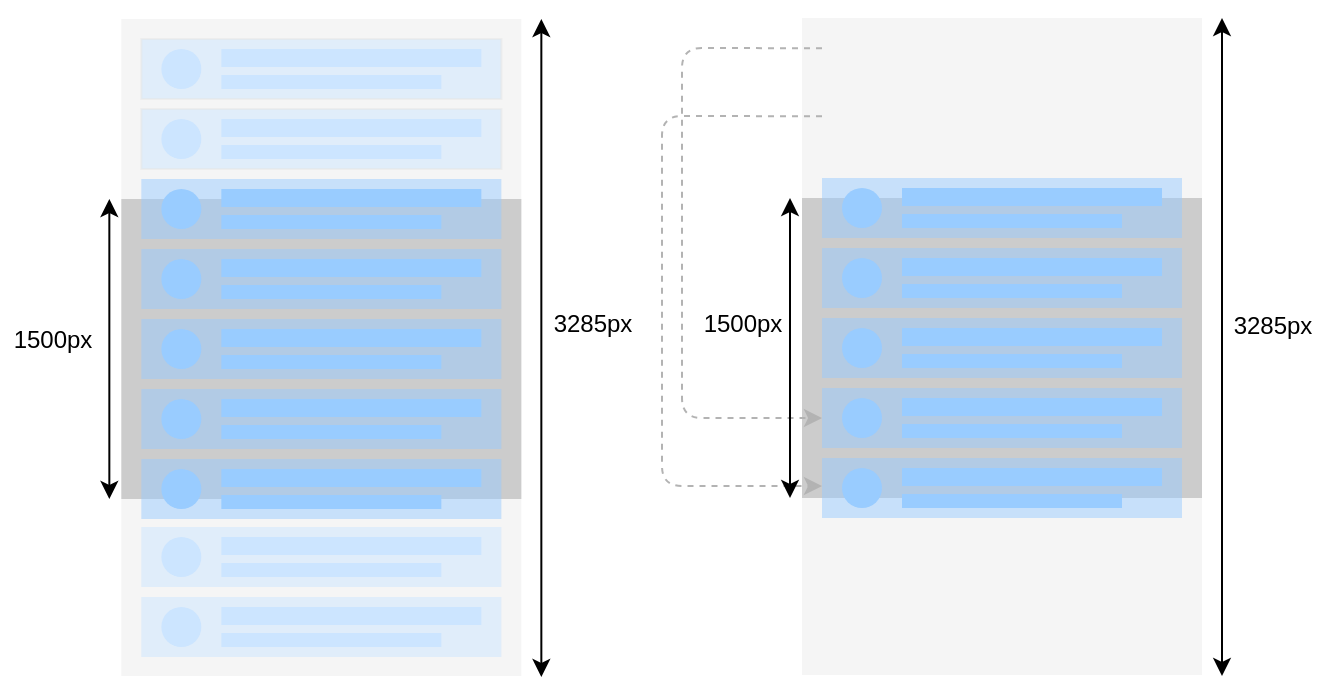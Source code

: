 <mxfile version="12.8.4" type="device"><diagram id="p4ANTDPqCRQUyjsEeMAJ" name="Page-1"><mxGraphModel dx="1248" dy="712" grid="1" gridSize="10" guides="1" tooltips="1" connect="1" arrows="1" fold="1" page="1" pageScale="1" pageWidth="827" pageHeight="1169" math="0" shadow="0"><root><mxCell id="0"/><mxCell id="1" parent="0"/><mxCell id="5kXkZsDfTcPth_zwzRHy-77" value="" style="rounded=0;whiteSpace=wrap;html=1;strokeColor=none;fillColor=#F5F5F5;" vertex="1" parent="1"><mxGeometry x="430" y="97" width="200" height="328.5" as="geometry"/></mxCell><mxCell id="5kXkZsDfTcPth_zwzRHy-78" value="" style="rounded=0;whiteSpace=wrap;html=1;strokeColor=none;fillColor=#CCCCCC;" vertex="1" parent="1"><mxGeometry x="430" y="187" width="200" height="150" as="geometry"/></mxCell><mxCell id="5kXkZsDfTcPth_zwzRHy-71" value="" style="rounded=0;whiteSpace=wrap;html=1;strokeColor=none;fillColor=#F5F5F5;" vertex="1" parent="1"><mxGeometry x="89.67" y="97.5" width="200" height="328.5" as="geometry"/></mxCell><mxCell id="5kXkZsDfTcPth_zwzRHy-70" value="" style="rounded=0;whiteSpace=wrap;html=1;strokeColor=none;fillColor=#CCCCCC;" vertex="1" parent="1"><mxGeometry x="89.67" y="187.5" width="200" height="150" as="geometry"/></mxCell><mxCell id="5kXkZsDfTcPth_zwzRHy-1" value="" style="rounded=0;whiteSpace=wrap;html=1;fillColor=#CCE5FF;textOpacity=50;opacity=50;strokeColor=#E6E6E6;" vertex="1" parent="1"><mxGeometry x="99.67" y="107.5" width="180" height="30" as="geometry"/></mxCell><mxCell id="5kXkZsDfTcPth_zwzRHy-23" value="" style="ellipse;whiteSpace=wrap;html=1;fillColor=#CCE5FF;strokeColor=none;" vertex="1" parent="1"><mxGeometry x="109.67" y="112.5" width="20" height="20" as="geometry"/></mxCell><mxCell id="5kXkZsDfTcPth_zwzRHy-24" value="" style="rounded=0;whiteSpace=wrap;html=1;fillColor=#CCE5FF;strokeColor=none;" vertex="1" parent="1"><mxGeometry x="139.67" y="112.5" width="130" height="9" as="geometry"/></mxCell><mxCell id="5kXkZsDfTcPth_zwzRHy-25" value="" style="rounded=0;whiteSpace=wrap;html=1;fillColor=#CCE5FF;strokeColor=none;" vertex="1" parent="1"><mxGeometry x="139.67" y="125.5" width="110" height="7" as="geometry"/></mxCell><mxCell id="5kXkZsDfTcPth_zwzRHy-30" value="" style="rounded=0;whiteSpace=wrap;html=1;fillColor=#CCE5FF;textOpacity=50;opacity=50;strokeColor=#E6E6E6;" vertex="1" parent="1"><mxGeometry x="99.67" y="142.5" width="180" height="30" as="geometry"/></mxCell><mxCell id="5kXkZsDfTcPth_zwzRHy-31" value="" style="ellipse;whiteSpace=wrap;html=1;fillColor=#CCE5FF;strokeColor=none;" vertex="1" parent="1"><mxGeometry x="109.67" y="147.5" width="20" height="20" as="geometry"/></mxCell><mxCell id="5kXkZsDfTcPth_zwzRHy-32" value="" style="rounded=0;whiteSpace=wrap;html=1;fillColor=#CCE5FF;strokeColor=none;" vertex="1" parent="1"><mxGeometry x="139.67" y="147.5" width="130" height="9" as="geometry"/></mxCell><mxCell id="5kXkZsDfTcPth_zwzRHy-33" value="" style="rounded=0;whiteSpace=wrap;html=1;fillColor=#CCE5FF;strokeColor=none;" vertex="1" parent="1"><mxGeometry x="139.67" y="160.5" width="110" height="7" as="geometry"/></mxCell><mxCell id="5kXkZsDfTcPth_zwzRHy-34" value="" style="rounded=0;whiteSpace=wrap;html=1;fillColor=#99CCFF;textOpacity=50;opacity=50;strokeColor=none;" vertex="1" parent="1"><mxGeometry x="99.67" y="177.5" width="180" height="30" as="geometry"/></mxCell><mxCell id="5kXkZsDfTcPth_zwzRHy-35" value="" style="ellipse;whiteSpace=wrap;html=1;fillColor=#99CCFF;strokeColor=none;" vertex="1" parent="1"><mxGeometry x="109.67" y="182.5" width="20" height="20" as="geometry"/></mxCell><mxCell id="5kXkZsDfTcPth_zwzRHy-36" value="" style="rounded=0;whiteSpace=wrap;html=1;fillColor=#99CCFF;strokeColor=none;" vertex="1" parent="1"><mxGeometry x="139.67" y="182.5" width="130" height="9" as="geometry"/></mxCell><mxCell id="5kXkZsDfTcPth_zwzRHy-37" value="" style="rounded=0;whiteSpace=wrap;html=1;fillColor=#99CCFF;strokeColor=none;" vertex="1" parent="1"><mxGeometry x="139.67" y="195.5" width="110" height="7" as="geometry"/></mxCell><mxCell id="5kXkZsDfTcPth_zwzRHy-38" value="" style="rounded=0;whiteSpace=wrap;html=1;fillColor=#99CCFF;textOpacity=50;opacity=50;strokeColor=none;" vertex="1" parent="1"><mxGeometry x="99.67" y="212.5" width="180" height="30" as="geometry"/></mxCell><mxCell id="5kXkZsDfTcPth_zwzRHy-39" value="" style="ellipse;whiteSpace=wrap;html=1;fillColor=#99CCFF;strokeColor=none;" vertex="1" parent="1"><mxGeometry x="109.67" y="217.5" width="20" height="20" as="geometry"/></mxCell><mxCell id="5kXkZsDfTcPth_zwzRHy-40" value="" style="rounded=0;whiteSpace=wrap;html=1;fillColor=#99CCFF;strokeColor=none;" vertex="1" parent="1"><mxGeometry x="139.67" y="217.5" width="130" height="9" as="geometry"/></mxCell><mxCell id="5kXkZsDfTcPth_zwzRHy-41" value="" style="rounded=0;whiteSpace=wrap;html=1;fillColor=#99CCFF;strokeColor=none;" vertex="1" parent="1"><mxGeometry x="139.67" y="230.5" width="110" height="7" as="geometry"/></mxCell><mxCell id="5kXkZsDfTcPth_zwzRHy-42" value="" style="rounded=0;whiteSpace=wrap;html=1;fillColor=#99CCFF;textOpacity=50;opacity=50;strokeColor=none;" vertex="1" parent="1"><mxGeometry x="99.67" y="247.5" width="180" height="30" as="geometry"/></mxCell><mxCell id="5kXkZsDfTcPth_zwzRHy-43" value="" style="ellipse;whiteSpace=wrap;html=1;fillColor=#99CCFF;strokeColor=none;" vertex="1" parent="1"><mxGeometry x="109.67" y="252.5" width="20" height="20" as="geometry"/></mxCell><mxCell id="5kXkZsDfTcPth_zwzRHy-44" value="" style="rounded=0;whiteSpace=wrap;html=1;fillColor=#99CCFF;strokeColor=none;" vertex="1" parent="1"><mxGeometry x="139.67" y="252.5" width="130" height="9" as="geometry"/></mxCell><mxCell id="5kXkZsDfTcPth_zwzRHy-45" value="" style="rounded=0;whiteSpace=wrap;html=1;fillColor=#99CCFF;strokeColor=none;" vertex="1" parent="1"><mxGeometry x="139.67" y="265.5" width="110" height="7" as="geometry"/></mxCell><mxCell id="5kXkZsDfTcPth_zwzRHy-46" value="" style="rounded=0;whiteSpace=wrap;html=1;fillColor=#99CCFF;textOpacity=50;opacity=50;strokeColor=none;" vertex="1" parent="1"><mxGeometry x="99.67" y="282.5" width="180" height="30" as="geometry"/></mxCell><mxCell id="5kXkZsDfTcPth_zwzRHy-47" value="" style="ellipse;whiteSpace=wrap;html=1;fillColor=#99CCFF;strokeColor=none;" vertex="1" parent="1"><mxGeometry x="109.67" y="287.5" width="20" height="20" as="geometry"/></mxCell><mxCell id="5kXkZsDfTcPth_zwzRHy-48" value="" style="rounded=0;whiteSpace=wrap;html=1;fillColor=#99CCFF;strokeColor=none;" vertex="1" parent="1"><mxGeometry x="139.67" y="287.5" width="130" height="9" as="geometry"/></mxCell><mxCell id="5kXkZsDfTcPth_zwzRHy-49" value="" style="rounded=0;whiteSpace=wrap;html=1;fillColor=#99CCFF;strokeColor=none;" vertex="1" parent="1"><mxGeometry x="139.67" y="300.5" width="110" height="7" as="geometry"/></mxCell><mxCell id="5kXkZsDfTcPth_zwzRHy-50" value="" style="rounded=0;whiteSpace=wrap;html=1;fillColor=#99CCFF;textOpacity=50;opacity=50;strokeColor=none;" vertex="1" parent="1"><mxGeometry x="99.67" y="317.5" width="180" height="30" as="geometry"/></mxCell><mxCell id="5kXkZsDfTcPth_zwzRHy-51" value="" style="ellipse;whiteSpace=wrap;html=1;fillColor=#99CCFF;strokeColor=none;" vertex="1" parent="1"><mxGeometry x="109.67" y="322.5" width="20" height="20" as="geometry"/></mxCell><mxCell id="5kXkZsDfTcPth_zwzRHy-52" value="" style="rounded=0;whiteSpace=wrap;html=1;fillColor=#99CCFF;strokeColor=none;" vertex="1" parent="1"><mxGeometry x="139.67" y="322.5" width="130" height="9" as="geometry"/></mxCell><mxCell id="5kXkZsDfTcPth_zwzRHy-53" value="" style="rounded=0;whiteSpace=wrap;html=1;fillColor=#99CCFF;strokeColor=none;" vertex="1" parent="1"><mxGeometry x="139.67" y="335.5" width="110" height="7" as="geometry"/></mxCell><mxCell id="5kXkZsDfTcPth_zwzRHy-62" value="" style="rounded=0;whiteSpace=wrap;html=1;fillColor=#CCE5FF;textOpacity=50;opacity=50;strokeColor=none;" vertex="1" parent="1"><mxGeometry x="99.67" y="351.5" width="180" height="30" as="geometry"/></mxCell><mxCell id="5kXkZsDfTcPth_zwzRHy-63" value="" style="ellipse;whiteSpace=wrap;html=1;fillColor=#CCE5FF;strokeColor=none;" vertex="1" parent="1"><mxGeometry x="109.67" y="356.5" width="20" height="20" as="geometry"/></mxCell><mxCell id="5kXkZsDfTcPth_zwzRHy-64" value="" style="rounded=0;whiteSpace=wrap;html=1;fillColor=#CCE5FF;strokeColor=none;" vertex="1" parent="1"><mxGeometry x="139.67" y="356.5" width="130" height="9" as="geometry"/></mxCell><mxCell id="5kXkZsDfTcPth_zwzRHy-65" value="" style="rounded=0;whiteSpace=wrap;html=1;fillColor=#CCE5FF;strokeColor=none;" vertex="1" parent="1"><mxGeometry x="139.67" y="369.5" width="110" height="7" as="geometry"/></mxCell><mxCell id="5kXkZsDfTcPth_zwzRHy-66" value="" style="rounded=0;whiteSpace=wrap;html=1;fillColor=#CCE5FF;textOpacity=50;opacity=50;strokeColor=none;" vertex="1" parent="1"><mxGeometry x="99.67" y="386.5" width="180" height="30" as="geometry"/></mxCell><mxCell id="5kXkZsDfTcPth_zwzRHy-67" value="" style="ellipse;whiteSpace=wrap;html=1;fillColor=#CCE5FF;strokeColor=none;" vertex="1" parent="1"><mxGeometry x="109.67" y="391.5" width="20" height="20" as="geometry"/></mxCell><mxCell id="5kXkZsDfTcPth_zwzRHy-68" value="" style="rounded=0;whiteSpace=wrap;html=1;fillColor=#CCE5FF;strokeColor=none;" vertex="1" parent="1"><mxGeometry x="139.67" y="391.5" width="130" height="9" as="geometry"/></mxCell><mxCell id="5kXkZsDfTcPth_zwzRHy-69" value="" style="rounded=0;whiteSpace=wrap;html=1;fillColor=#CCE5FF;strokeColor=none;" vertex="1" parent="1"><mxGeometry x="139.67" y="404.5" width="110" height="7" as="geometry"/></mxCell><mxCell id="5kXkZsDfTcPth_zwzRHy-72" value="" style="endArrow=classic;startArrow=classic;html=1;" edge="1" parent="1"><mxGeometry width="50" height="50" relative="1" as="geometry"><mxPoint x="299.67" y="426.5" as="sourcePoint"/><mxPoint x="299.67" y="97.5" as="targetPoint"/></mxGeometry></mxCell><mxCell id="5kXkZsDfTcPth_zwzRHy-74" value="3285px" style="text;html=1;align=center;verticalAlign=middle;resizable=0;points=[];autosize=1;" vertex="1" parent="1"><mxGeometry x="300" y="239.5" width="50" height="20" as="geometry"/></mxCell><mxCell id="5kXkZsDfTcPth_zwzRHy-75" value="" style="endArrow=classic;startArrow=classic;html=1;" edge="1" parent="1"><mxGeometry width="50" height="50" relative="1" as="geometry"><mxPoint x="83.67" y="337.5" as="sourcePoint"/><mxPoint x="83.67" y="187.5" as="targetPoint"/></mxGeometry></mxCell><mxCell id="5kXkZsDfTcPth_zwzRHy-76" value="1500px" style="text;html=1;align=center;verticalAlign=middle;resizable=0;points=[];autosize=1;" vertex="1" parent="1"><mxGeometry x="29.67" y="247.5" width="50" height="20" as="geometry"/></mxCell><mxCell id="5kXkZsDfTcPth_zwzRHy-87" value="" style="rounded=0;whiteSpace=wrap;html=1;fillColor=#99CCFF;textOpacity=50;opacity=50;strokeColor=none;" vertex="1" parent="1"><mxGeometry x="440" y="177" width="180" height="30" as="geometry"/></mxCell><mxCell id="5kXkZsDfTcPth_zwzRHy-88" value="" style="ellipse;whiteSpace=wrap;html=1;fillColor=#99CCFF;strokeColor=none;" vertex="1" parent="1"><mxGeometry x="450" y="182" width="20" height="20" as="geometry"/></mxCell><mxCell id="5kXkZsDfTcPth_zwzRHy-89" value="" style="rounded=0;whiteSpace=wrap;html=1;fillColor=#99CCFF;strokeColor=none;" vertex="1" parent="1"><mxGeometry x="480" y="182" width="130" height="9" as="geometry"/></mxCell><mxCell id="5kXkZsDfTcPth_zwzRHy-90" value="" style="rounded=0;whiteSpace=wrap;html=1;fillColor=#99CCFF;strokeColor=none;" vertex="1" parent="1"><mxGeometry x="480" y="195" width="110" height="7" as="geometry"/></mxCell><mxCell id="5kXkZsDfTcPth_zwzRHy-91" value="" style="rounded=0;whiteSpace=wrap;html=1;fillColor=#99CCFF;textOpacity=50;opacity=50;strokeColor=none;" vertex="1" parent="1"><mxGeometry x="440" y="212" width="180" height="30" as="geometry"/></mxCell><mxCell id="5kXkZsDfTcPth_zwzRHy-92" value="" style="ellipse;whiteSpace=wrap;html=1;fillColor=#99CCFF;strokeColor=none;" vertex="1" parent="1"><mxGeometry x="450" y="217" width="20" height="20" as="geometry"/></mxCell><mxCell id="5kXkZsDfTcPth_zwzRHy-93" value="" style="rounded=0;whiteSpace=wrap;html=1;fillColor=#99CCFF;strokeColor=none;" vertex="1" parent="1"><mxGeometry x="480" y="217" width="130" height="9" as="geometry"/></mxCell><mxCell id="5kXkZsDfTcPth_zwzRHy-94" value="" style="rounded=0;whiteSpace=wrap;html=1;fillColor=#99CCFF;strokeColor=none;" vertex="1" parent="1"><mxGeometry x="480" y="230" width="110" height="7" as="geometry"/></mxCell><mxCell id="5kXkZsDfTcPth_zwzRHy-95" value="" style="rounded=0;whiteSpace=wrap;html=1;fillColor=#99CCFF;textOpacity=50;opacity=50;strokeColor=none;" vertex="1" parent="1"><mxGeometry x="440" y="247" width="180" height="30" as="geometry"/></mxCell><mxCell id="5kXkZsDfTcPth_zwzRHy-96" value="" style="ellipse;whiteSpace=wrap;html=1;fillColor=#99CCFF;strokeColor=none;" vertex="1" parent="1"><mxGeometry x="450" y="252" width="20" height="20" as="geometry"/></mxCell><mxCell id="5kXkZsDfTcPth_zwzRHy-97" value="" style="rounded=0;whiteSpace=wrap;html=1;fillColor=#99CCFF;strokeColor=none;" vertex="1" parent="1"><mxGeometry x="480" y="252" width="130" height="9" as="geometry"/></mxCell><mxCell id="5kXkZsDfTcPth_zwzRHy-98" value="" style="rounded=0;whiteSpace=wrap;html=1;fillColor=#99CCFF;strokeColor=none;" vertex="1" parent="1"><mxGeometry x="480" y="265" width="110" height="7" as="geometry"/></mxCell><mxCell id="5kXkZsDfTcPth_zwzRHy-99" value="" style="rounded=0;whiteSpace=wrap;html=1;fillColor=#99CCFF;textOpacity=50;opacity=50;strokeColor=none;" vertex="1" parent="1"><mxGeometry x="440" y="282" width="180" height="30" as="geometry"/></mxCell><mxCell id="5kXkZsDfTcPth_zwzRHy-100" value="" style="ellipse;whiteSpace=wrap;html=1;fillColor=#99CCFF;strokeColor=none;" vertex="1" parent="1"><mxGeometry x="450" y="287" width="20" height="20" as="geometry"/></mxCell><mxCell id="5kXkZsDfTcPth_zwzRHy-101" value="" style="rounded=0;whiteSpace=wrap;html=1;fillColor=#99CCFF;strokeColor=none;" vertex="1" parent="1"><mxGeometry x="480" y="287" width="130" height="9" as="geometry"/></mxCell><mxCell id="5kXkZsDfTcPth_zwzRHy-102" value="" style="rounded=0;whiteSpace=wrap;html=1;fillColor=#99CCFF;strokeColor=none;" vertex="1" parent="1"><mxGeometry x="480" y="300" width="110" height="7" as="geometry"/></mxCell><mxCell id="5kXkZsDfTcPth_zwzRHy-103" value="" style="rounded=0;whiteSpace=wrap;html=1;fillColor=#99CCFF;textOpacity=50;opacity=50;strokeColor=none;" vertex="1" parent="1"><mxGeometry x="440" y="317" width="180" height="30" as="geometry"/></mxCell><mxCell id="5kXkZsDfTcPth_zwzRHy-104" value="" style="ellipse;whiteSpace=wrap;html=1;fillColor=#99CCFF;strokeColor=none;" vertex="1" parent="1"><mxGeometry x="450" y="322" width="20" height="20" as="geometry"/></mxCell><mxCell id="5kXkZsDfTcPth_zwzRHy-105" value="" style="rounded=0;whiteSpace=wrap;html=1;fillColor=#99CCFF;strokeColor=none;" vertex="1" parent="1"><mxGeometry x="480" y="322" width="130" height="9" as="geometry"/></mxCell><mxCell id="5kXkZsDfTcPth_zwzRHy-106" value="" style="rounded=0;whiteSpace=wrap;html=1;fillColor=#99CCFF;strokeColor=none;" vertex="1" parent="1"><mxGeometry x="480" y="335" width="110" height="7" as="geometry"/></mxCell><mxCell id="5kXkZsDfTcPth_zwzRHy-115" value="" style="endArrow=classic;startArrow=classic;html=1;" edge="1" parent="1"><mxGeometry width="50" height="50" relative="1" as="geometry"><mxPoint x="640" y="426.0" as="sourcePoint"/><mxPoint x="640" y="97" as="targetPoint"/></mxGeometry></mxCell><mxCell id="5kXkZsDfTcPth_zwzRHy-116" value="3285px" style="text;html=1;align=center;verticalAlign=middle;resizable=0;points=[];autosize=1;" vertex="1" parent="1"><mxGeometry x="640" y="241" width="50" height="20" as="geometry"/></mxCell><mxCell id="5kXkZsDfTcPth_zwzRHy-118" value="1500px" style="text;html=1;align=center;verticalAlign=middle;resizable=0;points=[];autosize=1;" vertex="1" parent="1"><mxGeometry x="375" y="240" width="50" height="20" as="geometry"/></mxCell><mxCell id="5kXkZsDfTcPth_zwzRHy-120" value="" style="endArrow=classic;html=1;entryX=0;entryY=0.5;entryDx=0;entryDy=0;exitX=0.05;exitY=0.046;exitDx=0;exitDy=0;exitPerimeter=0;dashed=1;strokeColor=#B3B3B3;" edge="1" parent="1" source="5kXkZsDfTcPth_zwzRHy-77" target="5kXkZsDfTcPth_zwzRHy-99"><mxGeometry width="50" height="50" relative="1" as="geometry"><mxPoint x="340" y="210" as="sourcePoint"/><mxPoint x="390" y="160" as="targetPoint"/><Array as="points"><mxPoint x="370" y="112"/><mxPoint x="370" y="297"/></Array></mxGeometry></mxCell><mxCell id="5kXkZsDfTcPth_zwzRHy-121" value="" style="endArrow=classic;html=1;entryX=0;entryY=0.5;entryDx=0;entryDy=0;exitX=0.05;exitY=0.046;exitDx=0;exitDy=0;exitPerimeter=0;dashed=1;strokeColor=#B3B3B3;" edge="1" parent="1"><mxGeometry width="50" height="50" relative="1" as="geometry"><mxPoint x="440" y="146.111" as="sourcePoint"/><mxPoint x="440" y="331" as="targetPoint"/><Array as="points"><mxPoint x="360" y="146"/><mxPoint x="360" y="331"/></Array></mxGeometry></mxCell><mxCell id="5kXkZsDfTcPth_zwzRHy-117" value="" style="endArrow=classic;startArrow=classic;html=1;" edge="1" parent="1"><mxGeometry width="50" height="50" relative="1" as="geometry"><mxPoint x="424" y="337" as="sourcePoint"/><mxPoint x="424" y="187" as="targetPoint"/></mxGeometry></mxCell></root></mxGraphModel></diagram></mxfile>